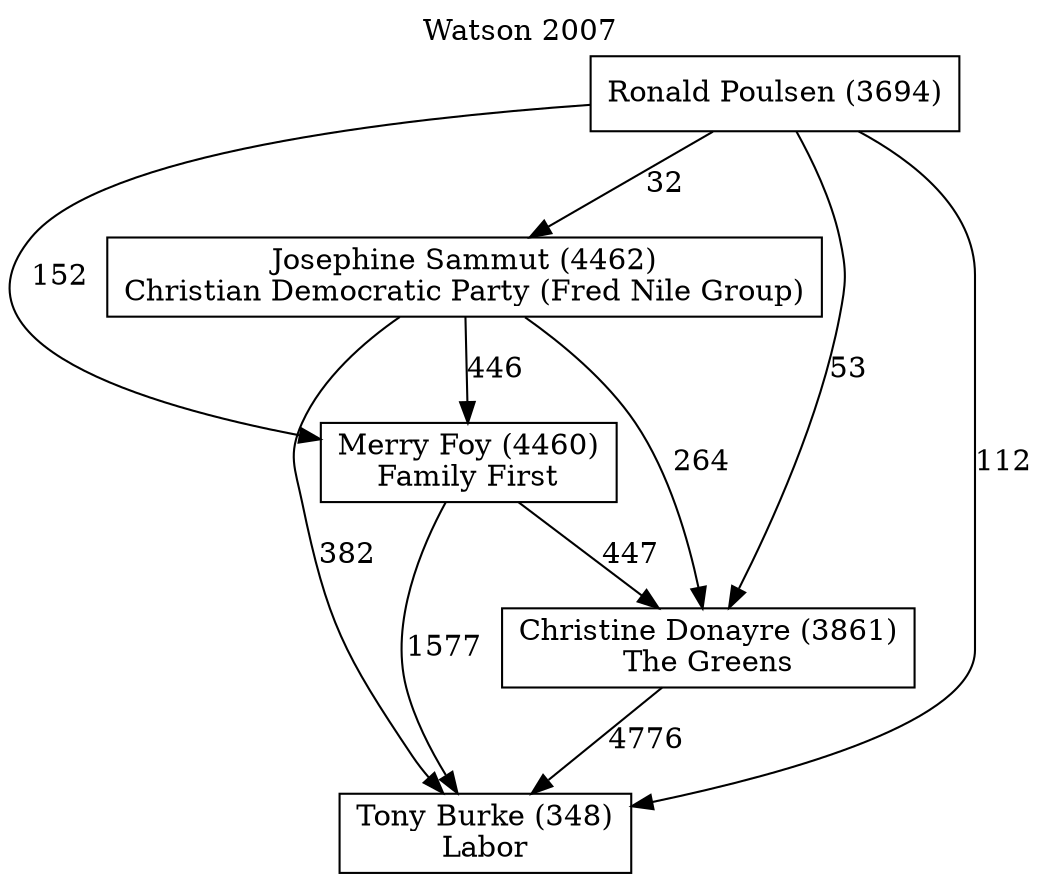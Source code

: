 // House preference flow
digraph "Tony Burke (348)_Watson_2007" {
	graph [label="Watson 2007" labelloc=t mclimit=10]
	node [shape=box]
	"Christine Donayre (3861)" [label="Christine Donayre (3861)
The Greens"]
	"Josephine Sammut (4462)" [label="Josephine Sammut (4462)
Christian Democratic Party (Fred Nile Group)"]
	"Merry Foy (4460)" [label="Merry Foy (4460)
Family First"]
	"Ronald Poulsen (3694)" [label="Ronald Poulsen (3694)
"]
	"Tony Burke (348)" [label="Tony Burke (348)
Labor"]
	"Christine Donayre (3861)" -> "Tony Burke (348)" [label=4776]
	"Josephine Sammut (4462)" -> "Christine Donayre (3861)" [label=264]
	"Josephine Sammut (4462)" -> "Merry Foy (4460)" [label=446]
	"Josephine Sammut (4462)" -> "Tony Burke (348)" [label=382]
	"Merry Foy (4460)" -> "Christine Donayre (3861)" [label=447]
	"Merry Foy (4460)" -> "Tony Burke (348)" [label=1577]
	"Ronald Poulsen (3694)" -> "Christine Donayre (3861)" [label=53]
	"Ronald Poulsen (3694)" -> "Josephine Sammut (4462)" [label=32]
	"Ronald Poulsen (3694)" -> "Merry Foy (4460)" [label=152]
	"Ronald Poulsen (3694)" -> "Tony Burke (348)" [label=112]
}
